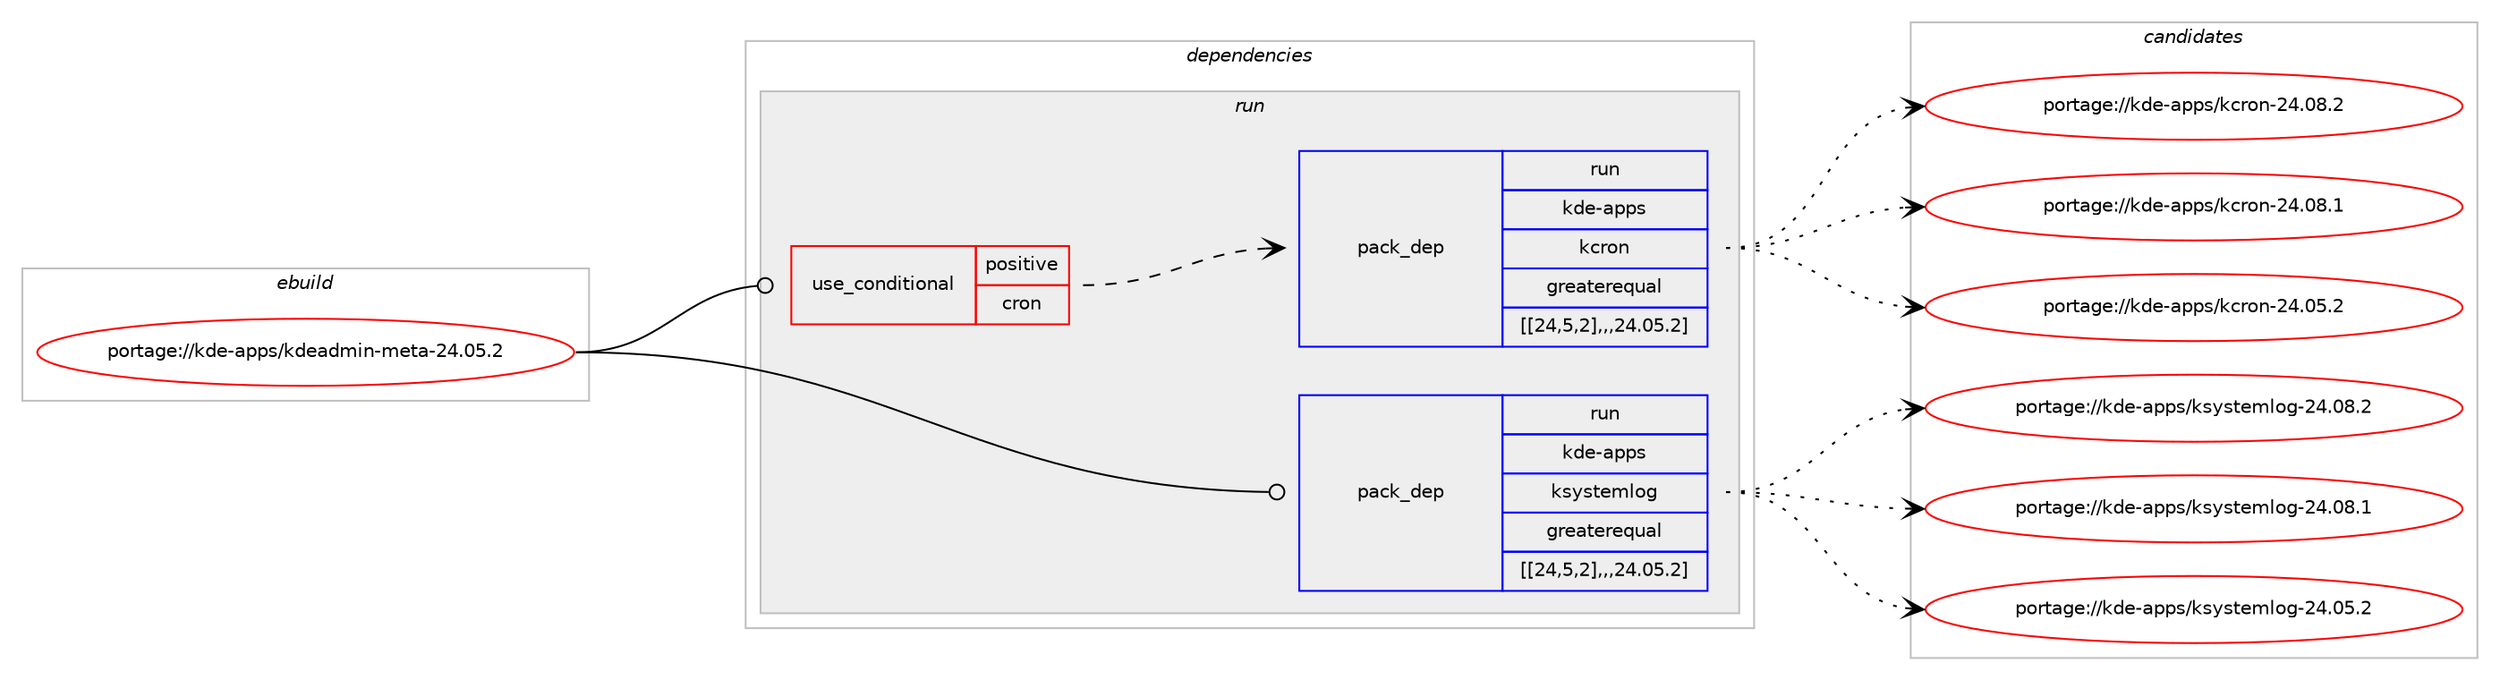 digraph prolog {

# *************
# Graph options
# *************

newrank=true;
concentrate=true;
compound=true;
graph [rankdir=LR,fontname=Helvetica,fontsize=10,ranksep=1.5];#, ranksep=2.5, nodesep=0.2];
edge  [arrowhead=vee];
node  [fontname=Helvetica,fontsize=10];

# **********
# The ebuild
# **********

subgraph cluster_leftcol {
color=gray;
label=<<i>ebuild</i>>;
id [label="portage://kde-apps/kdeadmin-meta-24.05.2", color=red, width=4, href="../kde-apps/kdeadmin-meta-24.05.2.svg"];
}

# ****************
# The dependencies
# ****************

subgraph cluster_midcol {
color=gray;
label=<<i>dependencies</i>>;
subgraph cluster_compile {
fillcolor="#eeeeee";
style=filled;
label=<<i>compile</i>>;
}
subgraph cluster_compileandrun {
fillcolor="#eeeeee";
style=filled;
label=<<i>compile and run</i>>;
}
subgraph cluster_run {
fillcolor="#eeeeee";
style=filled;
label=<<i>run</i>>;
subgraph cond71945 {
dependency265817 [label=<<TABLE BORDER="0" CELLBORDER="1" CELLSPACING="0" CELLPADDING="4"><TR><TD ROWSPAN="3" CELLPADDING="10">use_conditional</TD></TR><TR><TD>positive</TD></TR><TR><TD>cron</TD></TR></TABLE>>, shape=none, color=red];
subgraph pack192005 {
dependency265842 [label=<<TABLE BORDER="0" CELLBORDER="1" CELLSPACING="0" CELLPADDING="4" WIDTH="220"><TR><TD ROWSPAN="6" CELLPADDING="30">pack_dep</TD></TR><TR><TD WIDTH="110">run</TD></TR><TR><TD>kde-apps</TD></TR><TR><TD>kcron</TD></TR><TR><TD>greaterequal</TD></TR><TR><TD>[[24,5,2],,,24.05.2]</TD></TR></TABLE>>, shape=none, color=blue];
}
dependency265817:e -> dependency265842:w [weight=20,style="dashed",arrowhead="vee"];
}
id:e -> dependency265817:w [weight=20,style="solid",arrowhead="odot"];
subgraph pack192013 {
dependency265861 [label=<<TABLE BORDER="0" CELLBORDER="1" CELLSPACING="0" CELLPADDING="4" WIDTH="220"><TR><TD ROWSPAN="6" CELLPADDING="30">pack_dep</TD></TR><TR><TD WIDTH="110">run</TD></TR><TR><TD>kde-apps</TD></TR><TR><TD>ksystemlog</TD></TR><TR><TD>greaterequal</TD></TR><TR><TD>[[24,5,2],,,24.05.2]</TD></TR></TABLE>>, shape=none, color=blue];
}
id:e -> dependency265861:w [weight=20,style="solid",arrowhead="odot"];
}
}

# **************
# The candidates
# **************

subgraph cluster_choices {
rank=same;
color=gray;
label=<<i>candidates</i>>;

subgraph choice191125 {
color=black;
nodesep=1;
choice107100101459711211211547107991141111104550524648564650 [label="portage://kde-apps/kcron-24.08.2", color=red, width=4,href="../kde-apps/kcron-24.08.2.svg"];
choice107100101459711211211547107991141111104550524648564649 [label="portage://kde-apps/kcron-24.08.1", color=red, width=4,href="../kde-apps/kcron-24.08.1.svg"];
choice107100101459711211211547107991141111104550524648534650 [label="portage://kde-apps/kcron-24.05.2", color=red, width=4,href="../kde-apps/kcron-24.05.2.svg"];
dependency265842:e -> choice107100101459711211211547107991141111104550524648564650:w [style=dotted,weight="100"];
dependency265842:e -> choice107100101459711211211547107991141111104550524648564649:w [style=dotted,weight="100"];
dependency265842:e -> choice107100101459711211211547107991141111104550524648534650:w [style=dotted,weight="100"];
}
subgraph choice191206 {
color=black;
nodesep=1;
choice1071001014597112112115471071151211151161011091081111034550524648564650 [label="portage://kde-apps/ksystemlog-24.08.2", color=red, width=4,href="../kde-apps/ksystemlog-24.08.2.svg"];
choice1071001014597112112115471071151211151161011091081111034550524648564649 [label="portage://kde-apps/ksystemlog-24.08.1", color=red, width=4,href="../kde-apps/ksystemlog-24.08.1.svg"];
choice1071001014597112112115471071151211151161011091081111034550524648534650 [label="portage://kde-apps/ksystemlog-24.05.2", color=red, width=4,href="../kde-apps/ksystemlog-24.05.2.svg"];
dependency265861:e -> choice1071001014597112112115471071151211151161011091081111034550524648564650:w [style=dotted,weight="100"];
dependency265861:e -> choice1071001014597112112115471071151211151161011091081111034550524648564649:w [style=dotted,weight="100"];
dependency265861:e -> choice1071001014597112112115471071151211151161011091081111034550524648534650:w [style=dotted,weight="100"];
}
}

}
